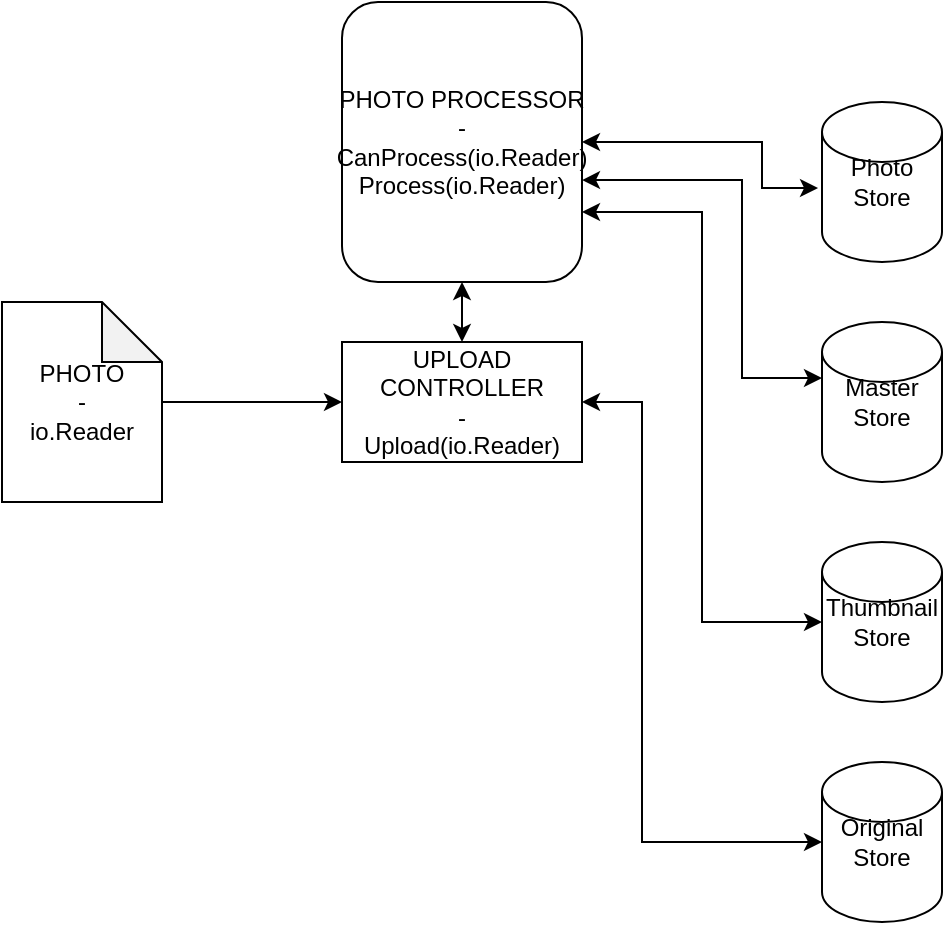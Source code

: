 <mxfile version="13.6.5">
    <diagram id="AORirrnR0Y7sxiVSawTM" name="Page-1">
        <mxGraphModel dx="1101" dy="631" grid="1" gridSize="10" guides="1" tooltips="1" connect="1" arrows="1" fold="1" page="1" pageScale="1" pageWidth="850" pageHeight="1100" math="0" shadow="0">
            <root>
                <mxCell id="0"/>
                <mxCell id="1" parent="0"/>
                <mxCell id="7" style="edgeStyle=orthogonalEdgeStyle;rounded=0;orthogonalLoop=1;jettySize=auto;html=1;" edge="1" parent="1" source="3" target="5">
                    <mxGeometry relative="1" as="geometry"/>
                </mxCell>
                <mxCell id="3" value="PHOTO&lt;br&gt;-&lt;br&gt;io.Reader" style="shape=note;whiteSpace=wrap;html=1;backgroundOutline=1;darkOpacity=0.05;" vertex="1" parent="1">
                    <mxGeometry x="90" y="160" width="80" height="100" as="geometry"/>
                </mxCell>
                <mxCell id="4" value="Photo&lt;br&gt;Store" style="shape=cylinder2;whiteSpace=wrap;html=1;boundedLbl=1;backgroundOutline=1;size=15;" vertex="1" parent="1">
                    <mxGeometry x="500" y="60" width="60" height="80" as="geometry"/>
                </mxCell>
                <mxCell id="8" style="edgeStyle=orthogonalEdgeStyle;rounded=0;orthogonalLoop=1;jettySize=auto;html=1;entryX=0.5;entryY=1;entryDx=0;entryDy=0;startArrow=classic;startFill=1;" edge="1" parent="1" source="5" target="6">
                    <mxGeometry relative="1" as="geometry"/>
                </mxCell>
                <mxCell id="10" style="edgeStyle=orthogonalEdgeStyle;rounded=0;orthogonalLoop=1;jettySize=auto;html=1;startArrow=classic;startFill=1;entryX=-0.033;entryY=0.538;entryDx=0;entryDy=0;entryPerimeter=0;exitX=1;exitY=0.5;exitDx=0;exitDy=0;" edge="1" parent="1" source="6" target="4">
                    <mxGeometry relative="1" as="geometry">
                        <mxPoint x="440" y="100" as="targetPoint"/>
                        <mxPoint x="400" y="195" as="sourcePoint"/>
                        <Array as="points">
                            <mxPoint x="470" y="80"/>
                            <mxPoint x="470" y="103"/>
                        </Array>
                    </mxGeometry>
                </mxCell>
                <mxCell id="11" style="edgeStyle=orthogonalEdgeStyle;rounded=0;orthogonalLoop=1;jettySize=auto;html=1;exitX=1;exitY=0.636;exitDx=0;exitDy=0;entryX=0;entryY=0.35;entryDx=0;entryDy=0;entryPerimeter=0;startArrow=classic;startFill=1;exitPerimeter=0;" edge="1" parent="1" source="6" target="9">
                    <mxGeometry relative="1" as="geometry">
                        <Array as="points">
                            <mxPoint x="460" y="99"/>
                            <mxPoint x="460" y="198"/>
                        </Array>
                    </mxGeometry>
                </mxCell>
                <mxCell id="5" value="UPLOAD CONTROLLER&lt;br&gt;-&lt;br&gt;Upload(io.Reader)" style="rounded=0;whiteSpace=wrap;html=1;" vertex="1" parent="1">
                    <mxGeometry x="260" y="180" width="120" height="60" as="geometry"/>
                </mxCell>
                <mxCell id="6" value="PHOTO PROCESSOR&lt;br&gt;-CanProcess(io.Reader)&lt;br&gt;Process(io.Reader)" style="rounded=1;whiteSpace=wrap;html=1;" vertex="1" parent="1">
                    <mxGeometry x="260" y="10" width="120" height="140" as="geometry"/>
                </mxCell>
                <mxCell id="9" value="Master&lt;br&gt;Store" style="shape=cylinder2;whiteSpace=wrap;html=1;boundedLbl=1;backgroundOutline=1;size=15;" vertex="1" parent="1">
                    <mxGeometry x="500" y="170" width="60" height="80" as="geometry"/>
                </mxCell>
                <mxCell id="14" style="edgeStyle=orthogonalEdgeStyle;rounded=0;orthogonalLoop=1;jettySize=auto;html=1;entryX=1;entryY=0.75;entryDx=0;entryDy=0;startArrow=classic;startFill=1;" edge="1" parent="1" source="12" target="6">
                    <mxGeometry relative="1" as="geometry"/>
                </mxCell>
                <mxCell id="12" value="&lt;span&gt;Thumbnail&lt;/span&gt;&lt;br&gt;&lt;span&gt;Store&lt;/span&gt;" style="shape=cylinder2;whiteSpace=wrap;html=1;boundedLbl=1;backgroundOutline=1;size=15;" vertex="1" parent="1">
                    <mxGeometry x="500" y="280" width="60" height="80" as="geometry"/>
                </mxCell>
                <mxCell id="15" style="edgeStyle=orthogonalEdgeStyle;rounded=0;orthogonalLoop=1;jettySize=auto;html=1;entryX=1;entryY=0.5;entryDx=0;entryDy=0;startArrow=classic;startFill=1;" edge="1" parent="1" source="13" target="5">
                    <mxGeometry relative="1" as="geometry">
                        <Array as="points">
                            <mxPoint x="410" y="430"/>
                            <mxPoint x="410" y="210"/>
                        </Array>
                    </mxGeometry>
                </mxCell>
                <mxCell id="13" value="Original Store" style="shape=cylinder2;whiteSpace=wrap;html=1;boundedLbl=1;backgroundOutline=1;size=15;" vertex="1" parent="1">
                    <mxGeometry x="500" y="390" width="60" height="80" as="geometry"/>
                </mxCell>
            </root>
        </mxGraphModel>
    </diagram>
</mxfile>